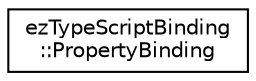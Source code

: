 digraph "Graphical Class Hierarchy"
{
 // LATEX_PDF_SIZE
  edge [fontname="Helvetica",fontsize="10",labelfontname="Helvetica",labelfontsize="10"];
  node [fontname="Helvetica",fontsize="10",shape=record];
  rankdir="LR";
  Node0 [label="ezTypeScriptBinding\l::PropertyBinding",height=0.2,width=0.4,color="black", fillcolor="white", style="filled",URL="$d7/da5/structez_type_script_binding_1_1_property_binding.htm",tooltip=" "];
}
